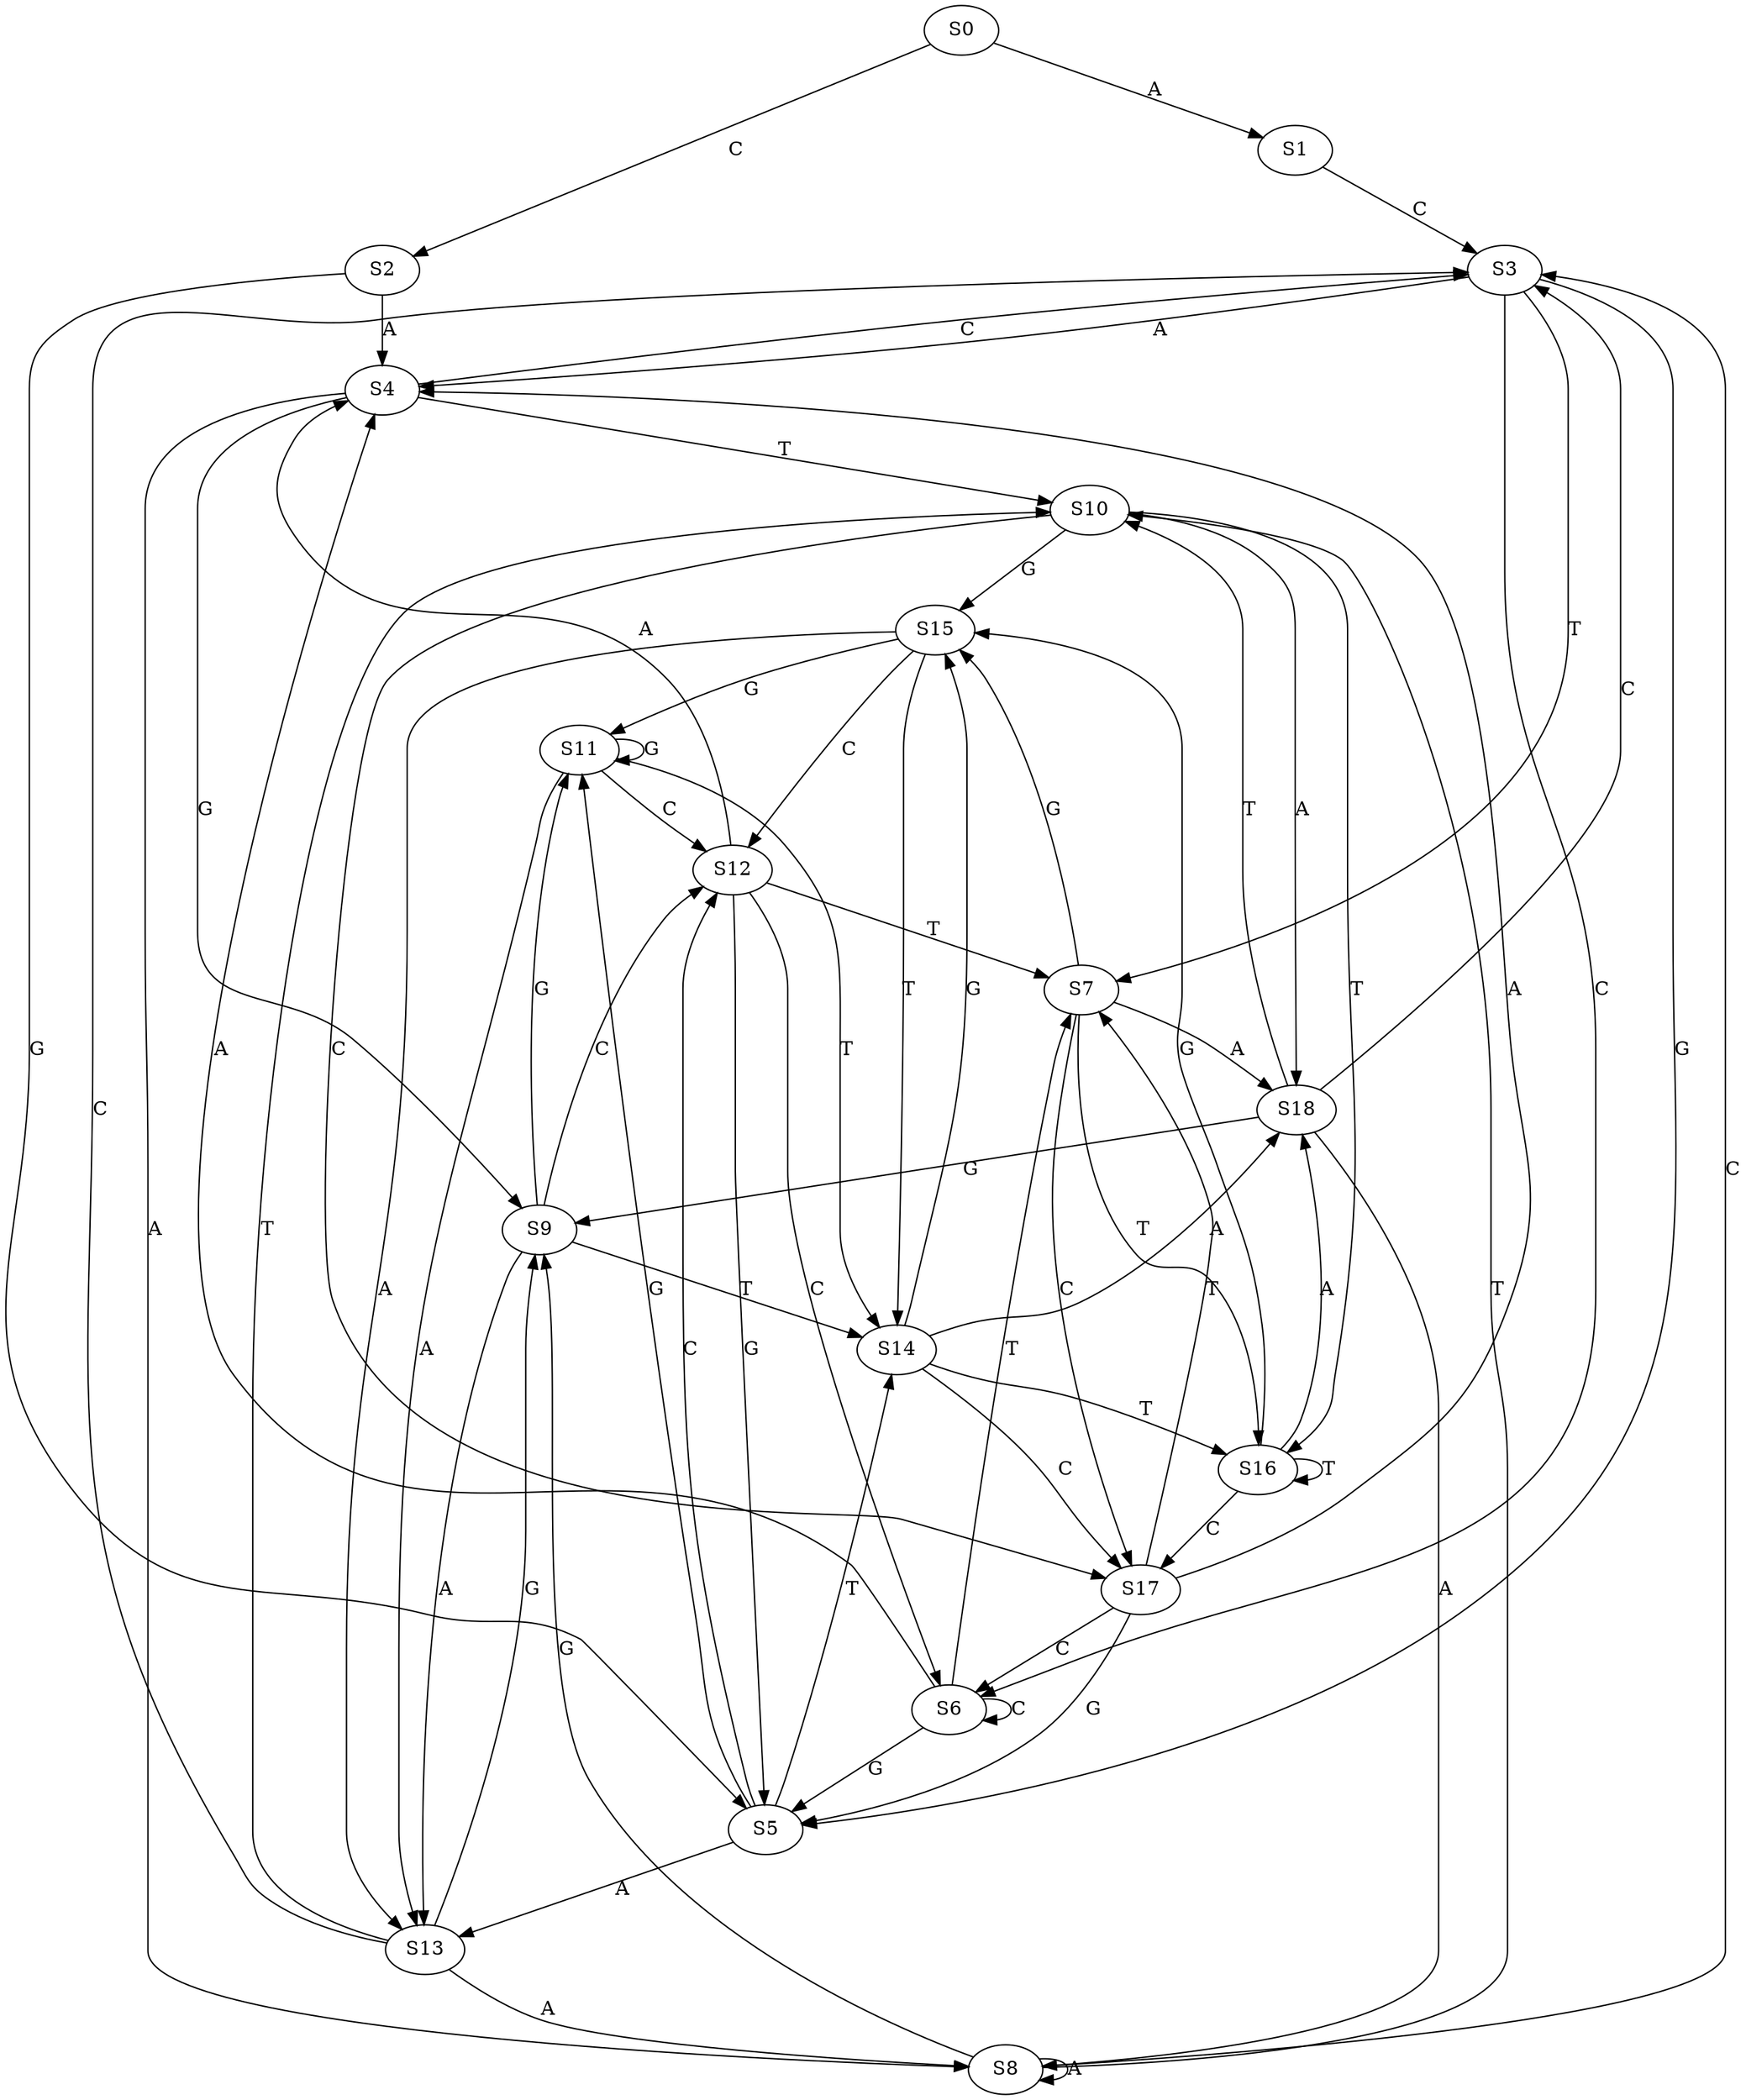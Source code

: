 strict digraph  {
	S0 -> S1 [ label = A ];
	S0 -> S2 [ label = C ];
	S1 -> S3 [ label = C ];
	S2 -> S4 [ label = A ];
	S2 -> S5 [ label = G ];
	S3 -> S6 [ label = C ];
	S3 -> S5 [ label = G ];
	S3 -> S7 [ label = T ];
	S3 -> S4 [ label = A ];
	S4 -> S8 [ label = A ];
	S4 -> S9 [ label = G ];
	S4 -> S3 [ label = C ];
	S4 -> S10 [ label = T ];
	S5 -> S11 [ label = G ];
	S5 -> S12 [ label = C ];
	S5 -> S13 [ label = A ];
	S5 -> S14 [ label = T ];
	S6 -> S7 [ label = T ];
	S6 -> S6 [ label = C ];
	S6 -> S5 [ label = G ];
	S6 -> S4 [ label = A ];
	S7 -> S15 [ label = G ];
	S7 -> S16 [ label = T ];
	S7 -> S17 [ label = C ];
	S7 -> S18 [ label = A ];
	S8 -> S10 [ label = T ];
	S8 -> S8 [ label = A ];
	S8 -> S9 [ label = G ];
	S8 -> S3 [ label = C ];
	S9 -> S12 [ label = C ];
	S9 -> S14 [ label = T ];
	S9 -> S13 [ label = A ];
	S9 -> S11 [ label = G ];
	S10 -> S18 [ label = A ];
	S10 -> S17 [ label = C ];
	S10 -> S16 [ label = T ];
	S10 -> S15 [ label = G ];
	S11 -> S14 [ label = T ];
	S11 -> S12 [ label = C ];
	S11 -> S13 [ label = A ];
	S11 -> S11 [ label = G ];
	S12 -> S5 [ label = G ];
	S12 -> S6 [ label = C ];
	S12 -> S7 [ label = T ];
	S12 -> S4 [ label = A ];
	S13 -> S3 [ label = C ];
	S13 -> S8 [ label = A ];
	S13 -> S10 [ label = T ];
	S13 -> S9 [ label = G ];
	S14 -> S16 [ label = T ];
	S14 -> S17 [ label = C ];
	S14 -> S18 [ label = A ];
	S14 -> S15 [ label = G ];
	S15 -> S11 [ label = G ];
	S15 -> S12 [ label = C ];
	S15 -> S14 [ label = T ];
	S15 -> S13 [ label = A ];
	S16 -> S17 [ label = C ];
	S16 -> S15 [ label = G ];
	S16 -> S16 [ label = T ];
	S16 -> S18 [ label = A ];
	S17 -> S6 [ label = C ];
	S17 -> S4 [ label = A ];
	S17 -> S5 [ label = G ];
	S17 -> S7 [ label = T ];
	S18 -> S9 [ label = G ];
	S18 -> S8 [ label = A ];
	S18 -> S3 [ label = C ];
	S18 -> S10 [ label = T ];
}
